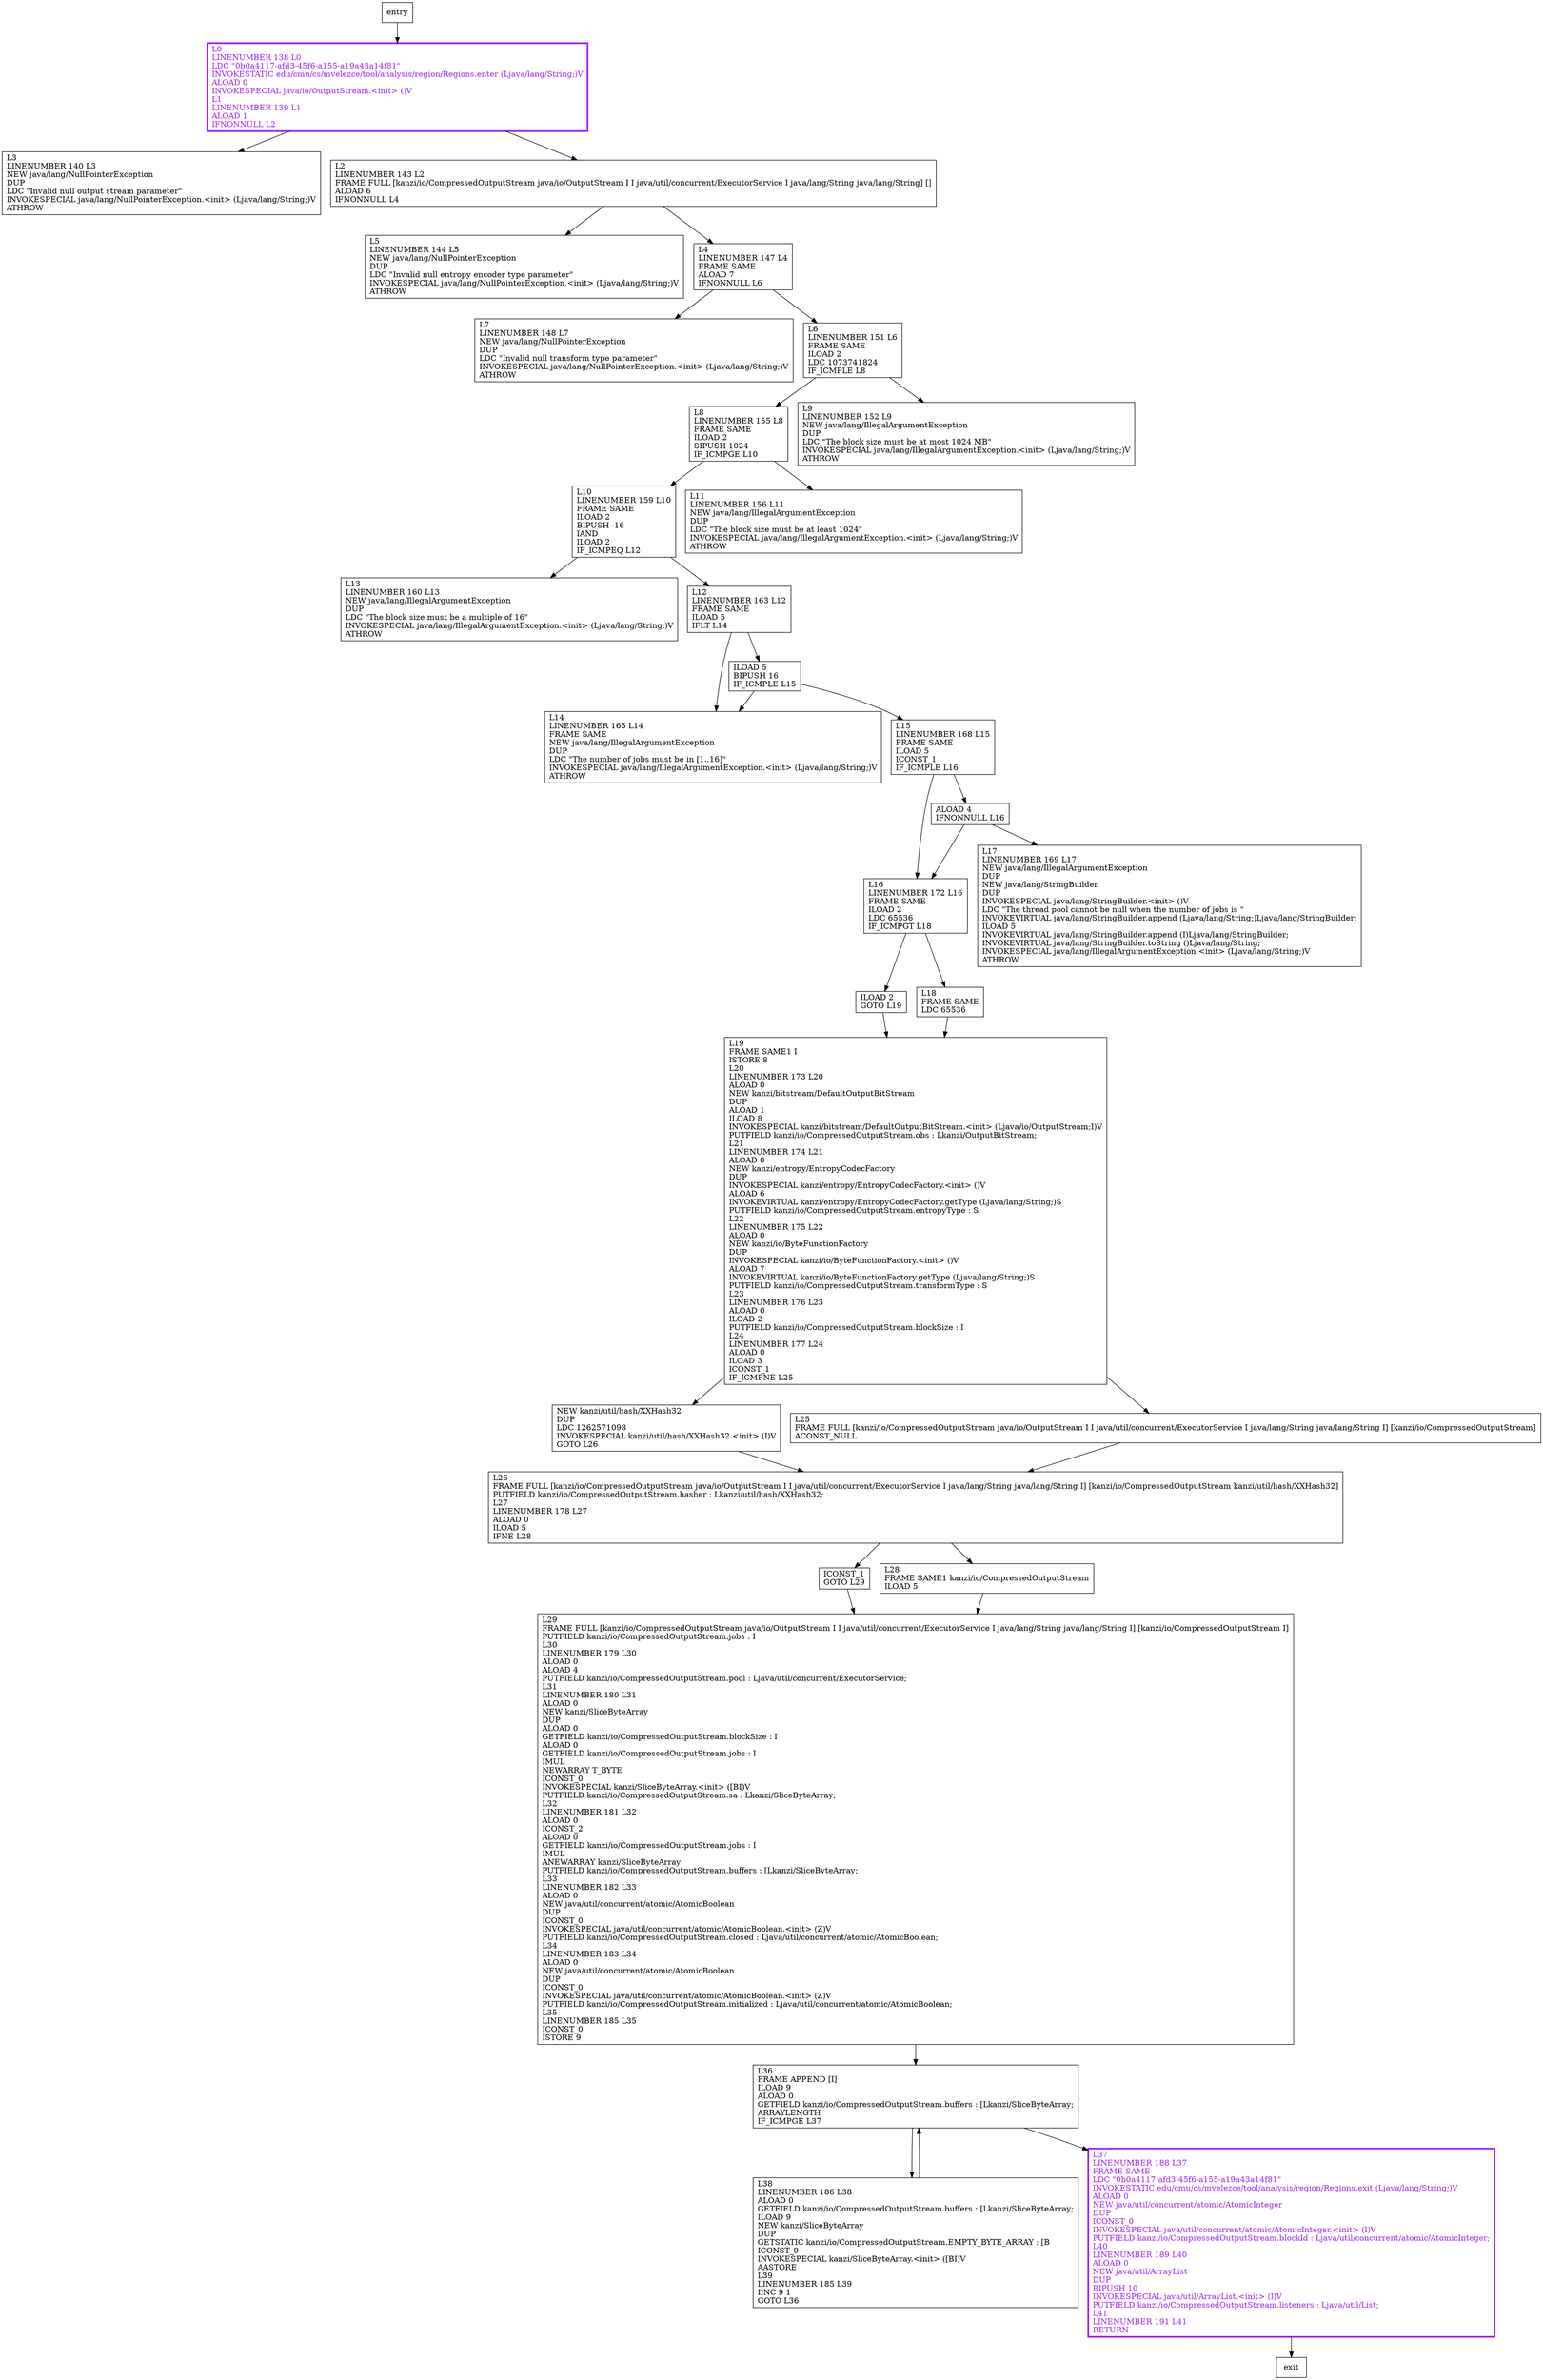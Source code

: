 digraph <init> {
node [shape=record];
1211935903 [label="L7\lLINENUMBER 148 L7\lNEW java/lang/NullPointerException\lDUP\lLDC \"Invalid null transform type parameter\"\lINVOKESPECIAL java/lang/NullPointerException.\<init\> (Ljava/lang/String;)V\lATHROW\l"];
934707753 [label="ALOAD 4\lIFNONNULL L16\l"];
761101337 [label="L16\lLINENUMBER 172 L16\lFRAME SAME\lILOAD 2\lLDC 65536\lIF_ICMPGT L18\l"];
1192570088 [label="L36\lFRAME APPEND [I]\lILOAD 9\lALOAD 0\lGETFIELD kanzi/io/CompressedOutputStream.buffers : [Lkanzi/SliceByteArray;\lARRAYLENGTH\lIF_ICMPGE L37\l"];
1970966867 [label="L38\lLINENUMBER 186 L38\lALOAD 0\lGETFIELD kanzi/io/CompressedOutputStream.buffers : [Lkanzi/SliceByteArray;\lILOAD 9\lNEW kanzi/SliceByteArray\lDUP\lGETSTATIC kanzi/io/CompressedOutputStream.EMPTY_BYTE_ARRAY : [B\lICONST_0\lINVOKESPECIAL kanzi/SliceByteArray.\<init\> ([BI)V\lAASTORE\lL39\lLINENUMBER 185 L39\lIINC 9 1\lGOTO L36\l"];
2117177735 [label="L26\lFRAME FULL [kanzi/io/CompressedOutputStream java/io/OutputStream I I java/util/concurrent/ExecutorService I java/lang/String java/lang/String I] [kanzi/io/CompressedOutputStream kanzi/util/hash/XXHash32]\lPUTFIELD kanzi/io/CompressedOutputStream.hasher : Lkanzi/util/hash/XXHash32;\lL27\lLINENUMBER 178 L27\lALOAD 0\lILOAD 5\lIFNE L28\l"];
1731036607 [label="L5\lLINENUMBER 144 L5\lNEW java/lang/NullPointerException\lDUP\lLDC \"Invalid null entropy encoder type parameter\"\lINVOKESPECIAL java/lang/NullPointerException.\<init\> (Ljava/lang/String;)V\lATHROW\l"];
1892414002 [label="L13\lLINENUMBER 160 L13\lNEW java/lang/IllegalArgumentException\lDUP\lLDC \"The block size must be a multiple of 16\"\lINVOKESPECIAL java/lang/IllegalArgumentException.\<init\> (Ljava/lang/String;)V\lATHROW\l"];
1968240906 [label="ILOAD 5\lBIPUSH 16\lIF_ICMPLE L15\l"];
902048675 [label="L3\lLINENUMBER 140 L3\lNEW java/lang/NullPointerException\lDUP\lLDC \"Invalid null output stream parameter\"\lINVOKESPECIAL java/lang/NullPointerException.\<init\> (Ljava/lang/String;)V\lATHROW\l"];
232351292 [label="L10\lLINENUMBER 159 L10\lFRAME SAME\lILOAD 2\lBIPUSH -16\lIAND\lILOAD 2\lIF_ICMPEQ L12\l"];
1381732931 [label="L8\lLINENUMBER 155 L8\lFRAME SAME\lILOAD 2\lSIPUSH 1024\lIF_ICMPGE L10\l"];
1498473930 [label="L9\lLINENUMBER 152 L9\lNEW java/lang/IllegalArgumentException\lDUP\lLDC \"The block size must be at most 1024 MB\"\lINVOKESPECIAL java/lang/IllegalArgumentException.\<init\> (Ljava/lang/String;)V\lATHROW\l"];
778779776 [label="L12\lLINENUMBER 163 L12\lFRAME SAME\lILOAD 5\lIFLT L14\l"];
753136281 [label="L0\lLINENUMBER 138 L0\lLDC \"0b0a4117-afd3-45f6-a155-a19a43a14f81\"\lINVOKESTATIC edu/cmu/cs/mvelezce/tool/analysis/region/Regions.enter (Ljava/lang/String;)V\lALOAD 0\lINVOKESPECIAL java/io/OutputStream.\<init\> ()V\lL1\lLINENUMBER 139 L1\lALOAD 1\lIFNONNULL L2\l"];
1546722697 [label="L6\lLINENUMBER 151 L6\lFRAME SAME\lILOAD 2\lLDC 1073741824\lIF_ICMPLE L8\l"];
921010833 [label="L14\lLINENUMBER 165 L14\lFRAME SAME\lNEW java/lang/IllegalArgumentException\lDUP\lLDC \"The number of jobs must be in [1..16]\"\lINVOKESPECIAL java/lang/IllegalArgumentException.\<init\> (Ljava/lang/String;)V\lATHROW\l"];
1139742816 [label="ILOAD 2\lGOTO L19\l"];
44586012 [label="L15\lLINENUMBER 168 L15\lFRAME SAME\lILOAD 5\lICONST_1\lIF_ICMPLE L16\l"];
1160162651 [label="NEW kanzi/util/hash/XXHash32\lDUP\lLDC 1262571098\lINVOKESPECIAL kanzi/util/hash/XXHash32.\<init\> (I)V\lGOTO L26\l"];
1087077886 [label="L19\lFRAME SAME1 I\lISTORE 8\lL20\lLINENUMBER 173 L20\lALOAD 0\lNEW kanzi/bitstream/DefaultOutputBitStream\lDUP\lALOAD 1\lILOAD 8\lINVOKESPECIAL kanzi/bitstream/DefaultOutputBitStream.\<init\> (Ljava/io/OutputStream;I)V\lPUTFIELD kanzi/io/CompressedOutputStream.obs : Lkanzi/OutputBitStream;\lL21\lLINENUMBER 174 L21\lALOAD 0\lNEW kanzi/entropy/EntropyCodecFactory\lDUP\lINVOKESPECIAL kanzi/entropy/EntropyCodecFactory.\<init\> ()V\lALOAD 6\lINVOKEVIRTUAL kanzi/entropy/EntropyCodecFactory.getType (Ljava/lang/String;)S\lPUTFIELD kanzi/io/CompressedOutputStream.entropyType : S\lL22\lLINENUMBER 175 L22\lALOAD 0\lNEW kanzi/io/ByteFunctionFactory\lDUP\lINVOKESPECIAL kanzi/io/ByteFunctionFactory.\<init\> ()V\lALOAD 7\lINVOKEVIRTUAL kanzi/io/ByteFunctionFactory.getType (Ljava/lang/String;)S\lPUTFIELD kanzi/io/CompressedOutputStream.transformType : S\lL23\lLINENUMBER 176 L23\lALOAD 0\lILOAD 2\lPUTFIELD kanzi/io/CompressedOutputStream.blockSize : I\lL24\lLINENUMBER 177 L24\lALOAD 0\lILOAD 3\lICONST_1\lIF_ICMPNE L25\l"];
1620887502 [label="L25\lFRAME FULL [kanzi/io/CompressedOutputStream java/io/OutputStream I I java/util/concurrent/ExecutorService I java/lang/String java/lang/String I] [kanzi/io/CompressedOutputStream]\lACONST_NULL\l"];
1163703676 [label="L17\lLINENUMBER 169 L17\lNEW java/lang/IllegalArgumentException\lDUP\lNEW java/lang/StringBuilder\lDUP\lINVOKESPECIAL java/lang/StringBuilder.\<init\> ()V\lLDC \"The thread pool cannot be null when the number of jobs is \"\lINVOKEVIRTUAL java/lang/StringBuilder.append (Ljava/lang/String;)Ljava/lang/StringBuilder;\lILOAD 5\lINVOKEVIRTUAL java/lang/StringBuilder.append (I)Ljava/lang/StringBuilder;\lINVOKEVIRTUAL java/lang/StringBuilder.toString ()Ljava/lang/String;\lINVOKESPECIAL java/lang/IllegalArgumentException.\<init\> (Ljava/lang/String;)V\lATHROW\l"];
1641618941 [label="L37\lLINENUMBER 188 L37\lFRAME SAME\lLDC \"0b0a4117-afd3-45f6-a155-a19a43a14f81\"\lINVOKESTATIC edu/cmu/cs/mvelezce/tool/analysis/region/Regions.exit (Ljava/lang/String;)V\lALOAD 0\lNEW java/util/concurrent/atomic/AtomicInteger\lDUP\lICONST_0\lINVOKESPECIAL java/util/concurrent/atomic/AtomicInteger.\<init\> (I)V\lPUTFIELD kanzi/io/CompressedOutputStream.blockId : Ljava/util/concurrent/atomic/AtomicInteger;\lL40\lLINENUMBER 189 L40\lALOAD 0\lNEW java/util/ArrayList\lDUP\lBIPUSH 10\lINVOKESPECIAL java/util/ArrayList.\<init\> (I)V\lPUTFIELD kanzi/io/CompressedOutputStream.listeners : Ljava/util/List;\lL41\lLINENUMBER 191 L41\lRETURN\l"];
1672101626 [label="ICONST_1\lGOTO L29\l"];
93585791 [label="L18\lFRAME SAME\lLDC 65536\l"];
1703819058 [label="L28\lFRAME SAME1 kanzi/io/CompressedOutputStream\lILOAD 5\l"];
328600481 [label="L29\lFRAME FULL [kanzi/io/CompressedOutputStream java/io/OutputStream I I java/util/concurrent/ExecutorService I java/lang/String java/lang/String I] [kanzi/io/CompressedOutputStream I]\lPUTFIELD kanzi/io/CompressedOutputStream.jobs : I\lL30\lLINENUMBER 179 L30\lALOAD 0\lALOAD 4\lPUTFIELD kanzi/io/CompressedOutputStream.pool : Ljava/util/concurrent/ExecutorService;\lL31\lLINENUMBER 180 L31\lALOAD 0\lNEW kanzi/SliceByteArray\lDUP\lALOAD 0\lGETFIELD kanzi/io/CompressedOutputStream.blockSize : I\lALOAD 0\lGETFIELD kanzi/io/CompressedOutputStream.jobs : I\lIMUL\lNEWARRAY T_BYTE\lICONST_0\lINVOKESPECIAL kanzi/SliceByteArray.\<init\> ([BI)V\lPUTFIELD kanzi/io/CompressedOutputStream.sa : Lkanzi/SliceByteArray;\lL32\lLINENUMBER 181 L32\lALOAD 0\lICONST_2\lALOAD 0\lGETFIELD kanzi/io/CompressedOutputStream.jobs : I\lIMUL\lANEWARRAY kanzi/SliceByteArray\lPUTFIELD kanzi/io/CompressedOutputStream.buffers : [Lkanzi/SliceByteArray;\lL33\lLINENUMBER 182 L33\lALOAD 0\lNEW java/util/concurrent/atomic/AtomicBoolean\lDUP\lICONST_0\lINVOKESPECIAL java/util/concurrent/atomic/AtomicBoolean.\<init\> (Z)V\lPUTFIELD kanzi/io/CompressedOutputStream.closed : Ljava/util/concurrent/atomic/AtomicBoolean;\lL34\lLINENUMBER 183 L34\lALOAD 0\lNEW java/util/concurrent/atomic/AtomicBoolean\lDUP\lICONST_0\lINVOKESPECIAL java/util/concurrent/atomic/AtomicBoolean.\<init\> (Z)V\lPUTFIELD kanzi/io/CompressedOutputStream.initialized : Ljava/util/concurrent/atomic/AtomicBoolean;\lL35\lLINENUMBER 185 L35\lICONST_0\lISTORE 9\l"];
539781964 [label="L11\lLINENUMBER 156 L11\lNEW java/lang/IllegalArgumentException\lDUP\lLDC \"The block size must be at least 1024\"\lINVOKESPECIAL java/lang/IllegalArgumentException.\<init\> (Ljava/lang/String;)V\lATHROW\l"];
2050503648 [label="L2\lLINENUMBER 143 L2\lFRAME FULL [kanzi/io/CompressedOutputStream java/io/OutputStream I I java/util/concurrent/ExecutorService I java/lang/String java/lang/String] []\lALOAD 6\lIFNONNULL L4\l"];
1416217233 [label="L4\lLINENUMBER 147 L4\lFRAME SAME\lALOAD 7\lIFNONNULL L6\l"];
entry;
exit;
934707753 -> 1163703676;
934707753 -> 761101337;
761101337 -> 93585791;
761101337 -> 1139742816;
1192570088 -> 1641618941;
1192570088 -> 1970966867;
1970966867 -> 1192570088;
2117177735 -> 1672101626;
2117177735 -> 1703819058;
1968240906 -> 921010833;
1968240906 -> 44586012;
232351292 -> 1892414002;
232351292 -> 778779776;
1381732931 -> 539781964;
1381732931 -> 232351292;
778779776 -> 1968240906;
778779776 -> 921010833;
753136281 -> 902048675;
753136281 -> 2050503648;
1546722697 -> 1381732931;
1546722697 -> 1498473930;
1139742816 -> 1087077886;
44586012 -> 934707753;
44586012 -> 761101337;
1160162651 -> 2117177735;
1087077886 -> 1620887502;
1087077886 -> 1160162651;
1620887502 -> 2117177735;
1641618941 -> exit;
1672101626 -> 328600481;
93585791 -> 1087077886;
1703819058 -> 328600481;
328600481 -> 1192570088;
entry -> 753136281;
2050503648 -> 1731036607;
2050503648 -> 1416217233;
1416217233 -> 1211935903;
1416217233 -> 1546722697;
1641618941[fontcolor="purple", penwidth=3, color="purple"];
753136281[fontcolor="purple", penwidth=3, color="purple"];
}
